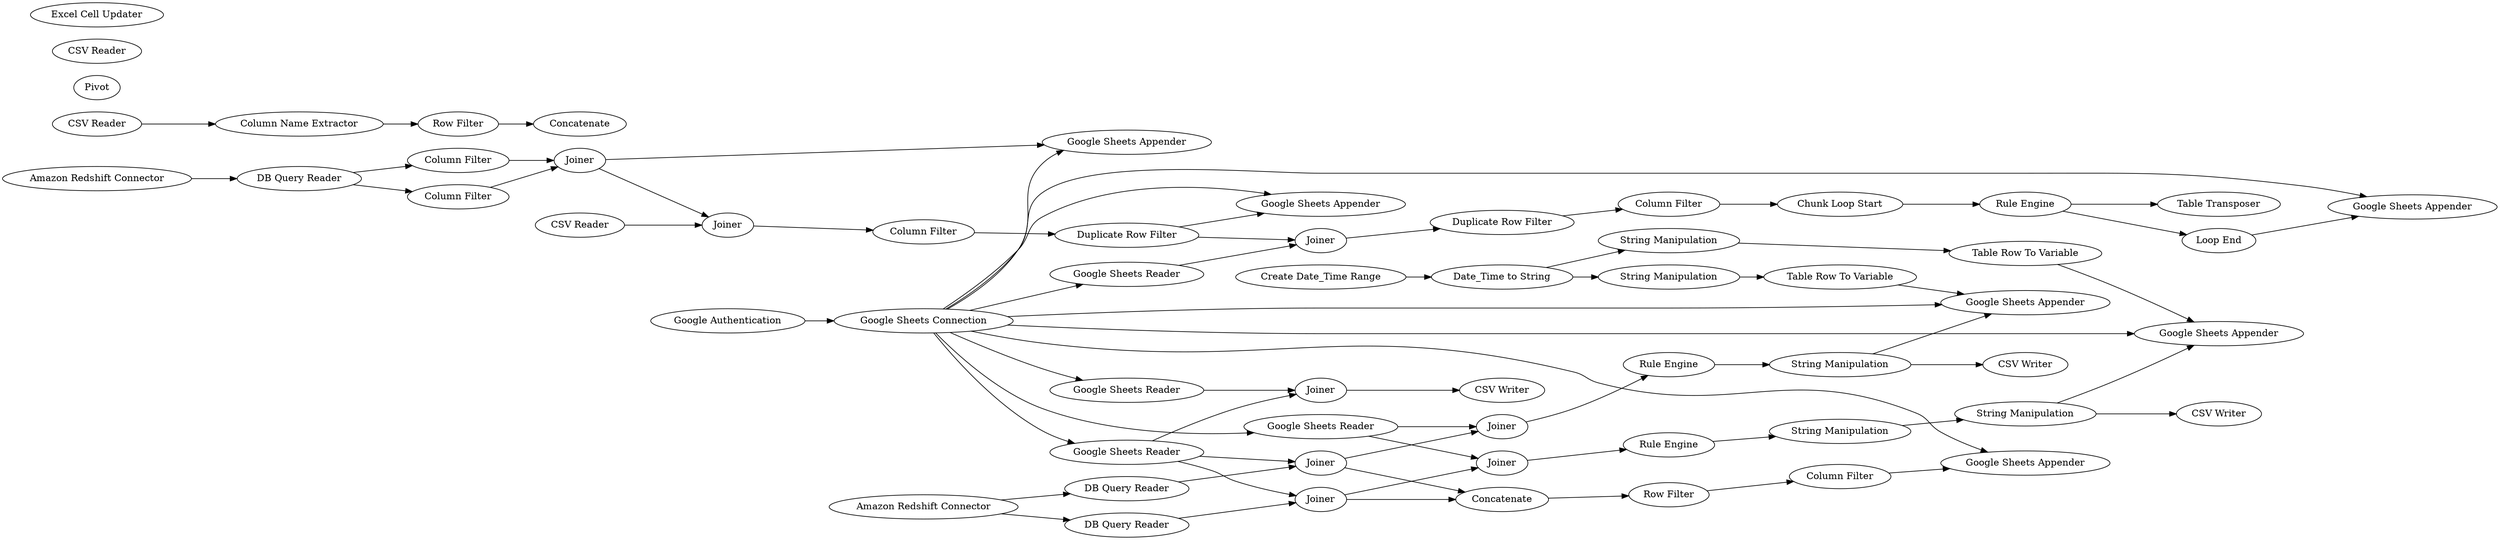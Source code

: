 digraph {
	5 [label="Amazon Redshift Connector"]
	8 [label="Column Filter"]
	9 [label="Column Filter"]
	10 [label=Joiner]
	11 [label="Google Authentication"]
	12 [label="Google Sheets Connection"]
	13 [label="Google Sheets Appender"]
	14 [label="CSV Reader"]
	15 [label=Joiner]
	16 [label="Duplicate Row Filter"]
	17 [label="Column Filter"]
	18 [label="Google Sheets Appender"]
	19 [label="Google Sheets Reader"]
	20 [label="DB Query Reader"]
	21 [label="Amazon Redshift Connector"]
	22 [label="DB Query Reader"]
	23 [label=Joiner]
	24 [label=Joiner]
	25 [label="CSV Writer"]
	26 [label="CSV Writer"]
	27 [label="Google Sheets Reader"]
	28 [label=Joiner]
	29 [label="CSV Writer"]
	30 [label="String Manipulation"]
	31 [label="String Manipulation"]
	32 [label="DB Query Reader"]
	33 [label="Google Sheets Appender"]
	34 [label="Google Sheets Appender"]
	37 [label="Create Date_Time Range"]
	38 [label="Date_Time to String"]
	39 [label="String Manipulation"]
	40 [label="Table Row To Variable"]
	41 [label="String Manipulation"]
	42 [label="Table Row To Variable"]
	43 [label="CSV Reader"]
	44 [label="Column Name Extractor"]
	45 [label="Row Filter"]
	46 [label="Google Sheets Reader"]
	47 [label=Joiner]
	48 [label="Duplicate Row Filter"]
	49 [label="Column Filter"]
	50 [label="Chunk Loop Start"]
	51 [label="Rule Engine"]
	52 [label="Loop End"]
	53 [label=Concatenate]
	54 [label="Google Sheets Appender"]
	55 [label=Concatenate]
	56 [label="Row Filter"]
	57 [label="Google Sheets Appender"]
	58 [label="Column Filter"]
	59 [label="Table Transposer"]
	60 [label=Pivot]
	61 [label="Google Sheets Reader"]
	62 [label=Joiner]
	63 [label="Rule Engine"]
	64 [label=Joiner]
	65 [label="Rule Engine"]
	66 [label="String Manipulation"]
	67 [label="CSV Reader"]
	68 [label="Excel Cell Updater"]
	5 -> 32
	8 -> 10
	9 -> 10
	10 -> 15
	10 -> 13
	11 -> 12
	12 -> 13
	12 -> 27
	12 -> 18
	12 -> 19
	12 -> 46
	12 -> 33
	12 -> 34
	12 -> 61
	12 -> 57
	12 -> 54
	14 -> 15
	15 -> 17
	16 -> 18
	16 -> 47
	17 -> 16
	19 -> 23
	19 -> 24
	19 -> 28
	20 -> 23
	21 -> 20
	21 -> 22
	22 -> 24
	23 -> 55
	23 -> 62
	24 -> 55
	24 -> 64
	27 -> 28
	28 -> 29
	30 -> 26
	30 -> 34
	31 -> 25
	31 -> 33
	32 -> 8
	32 -> 9
	37 -> 38
	38 -> 39
	38 -> 41
	39 -> 40
	40 -> 33
	41 -> 42
	42 -> 34
	43 -> 44
	44 -> 45
	45 -> 53
	46 -> 47
	47 -> 48
	48 -> 49
	49 -> 50
	50 -> 51
	51 -> 52
	51 -> 59
	52 -> 54
	55 -> 56
	56 -> 58
	58 -> 57
	61 -> 62
	61 -> 64
	62 -> 63
	63 -> 31
	64 -> 65
	65 -> 66
	66 -> 30
	rankdir=LR
}
